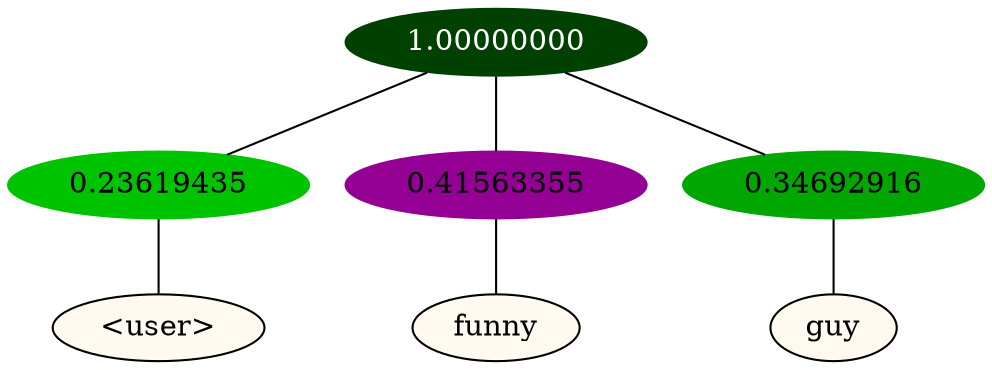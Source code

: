 graph {
	node [format=png height=0.15 nodesep=0.001 ordering=out overlap=prism overlap_scaling=0.01 ranksep=0.001 ratio=0.2 style=filled width=0.15]
	{
		rank=same
		a_w_1 [label="\<user\>" color=black fillcolor=floralwhite style="filled,solid"]
		a_w_2 [label=funny color=black fillcolor=floralwhite style="filled,solid"]
		a_w_3 [label=guy color=black fillcolor=floralwhite style="filled,solid"]
	}
	a_n_1 -- a_w_1
	a_n_2 -- a_w_2
	a_n_3 -- a_w_3
	{
		rank=same
		a_n_1 [label=0.23619435 color="0.334 1.000 0.764" fontcolor=black]
		a_n_2 [label=0.41563355 color="0.835 1.000 0.584" fontcolor=black]
		a_n_3 [label=0.34692916 color="0.334 1.000 0.653" fontcolor=black]
	}
	a_n_0 [label=1.00000000 color="0.334 1.000 0.250" fontcolor=grey99]
	a_n_0 -- a_n_1
	a_n_0 -- a_n_2
	a_n_0 -- a_n_3
}
